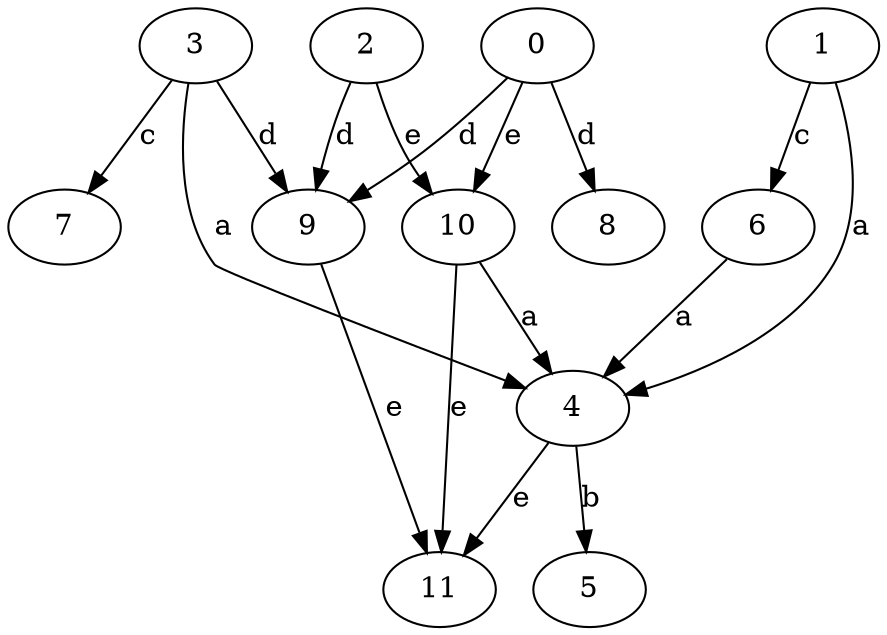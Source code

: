 strict digraph  {
3;
4;
5;
0;
1;
6;
7;
2;
8;
9;
10;
11;
3 -> 4  [label=a];
3 -> 7  [label=c];
3 -> 9  [label=d];
4 -> 5  [label=b];
4 -> 11  [label=e];
0 -> 8  [label=d];
0 -> 9  [label=d];
0 -> 10  [label=e];
1 -> 4  [label=a];
1 -> 6  [label=c];
6 -> 4  [label=a];
2 -> 9  [label=d];
2 -> 10  [label=e];
9 -> 11  [label=e];
10 -> 4  [label=a];
10 -> 11  [label=e];
}
